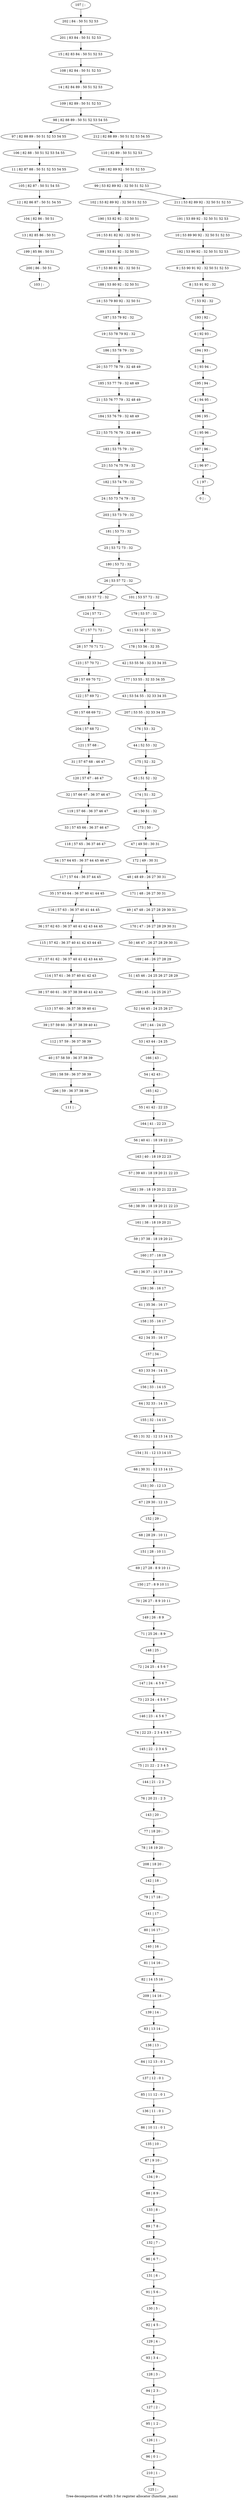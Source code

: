 digraph G {
graph [label="Tree-decomposition of width 3 for register allocator (function _main)"]
0[label="0 | : "];
1[label="1 | 97 : "];
2[label="2 | 96 97 : "];
3[label="3 | 95 96 : "];
4[label="4 | 94 95 : "];
5[label="5 | 93 94 : "];
6[label="6 | 92 93 : "];
7[label="7 | 53 92 : 32 "];
8[label="8 | 53 91 92 : 32 "];
9[label="9 | 53 90 91 92 : 32 50 51 52 53 "];
10[label="10 | 53 89 90 92 : 32 50 51 52 53 "];
11[label="11 | 82 87 88 : 50 51 52 53 54 55 "];
12[label="12 | 82 86 87 : 50 51 54 55 "];
13[label="13 | 82 85 86 : 50 51 "];
14[label="14 | 82 84 89 : 50 51 52 53 "];
15[label="15 | 82 83 84 : 50 51 52 53 "];
16[label="16 | 53 81 82 92 : 32 50 51 "];
17[label="17 | 53 80 81 92 : 32 50 51 "];
18[label="18 | 53 79 80 92 : 32 50 51 "];
19[label="19 | 53 78 79 92 : 32 "];
20[label="20 | 53 77 78 79 : 32 48 49 "];
21[label="21 | 53 76 77 79 : 32 48 49 "];
22[label="22 | 53 75 76 79 : 32 48 49 "];
23[label="23 | 53 74 75 79 : 32 "];
24[label="24 | 53 73 74 79 : 32 "];
25[label="25 | 53 72 73 : 32 "];
26[label="26 | 53 57 72 : 32 "];
27[label="27 | 57 71 72 : "];
28[label="28 | 57 70 71 72 : "];
29[label="29 | 57 69 70 72 : "];
30[label="30 | 57 68 69 72 : "];
31[label="31 | 57 67 68 : 46 47 "];
32[label="32 | 57 66 67 : 36 37 46 47 "];
33[label="33 | 57 65 66 : 36 37 46 47 "];
34[label="34 | 57 64 65 : 36 37 44 45 46 47 "];
35[label="35 | 57 63 64 : 36 37 40 41 44 45 "];
36[label="36 | 57 62 63 : 36 37 40 41 42 43 44 45 "];
37[label="37 | 57 61 62 : 36 37 40 41 42 43 44 45 "];
38[label="38 | 57 60 61 : 36 37 38 39 40 41 42 43 "];
39[label="39 | 57 59 60 : 36 37 38 39 40 41 "];
40[label="40 | 57 58 59 : 36 37 38 39 "];
41[label="41 | 53 56 57 : 32 35 "];
42[label="42 | 53 55 56 : 32 33 34 35 "];
43[label="43 | 53 54 55 : 32 33 34 35 "];
44[label="44 | 52 53 : 32 "];
45[label="45 | 51 52 : 32 "];
46[label="46 | 50 51 : 32 "];
47[label="47 | 49 50 : 30 31 "];
48[label="48 | 48 49 : 26 27 30 31 "];
49[label="49 | 47 48 : 26 27 28 29 30 31 "];
50[label="50 | 46 47 : 26 27 28 29 30 31 "];
51[label="51 | 45 46 : 24 25 26 27 28 29 "];
52[label="52 | 44 45 : 24 25 26 27 "];
53[label="53 | 43 44 : 24 25 "];
54[label="54 | 42 43 : "];
55[label="55 | 41 42 : 22 23 "];
56[label="56 | 40 41 : 18 19 22 23 "];
57[label="57 | 39 40 : 18 19 20 21 22 23 "];
58[label="58 | 38 39 : 18 19 20 21 22 23 "];
59[label="59 | 37 38 : 18 19 20 21 "];
60[label="60 | 36 37 : 16 17 18 19 "];
61[label="61 | 35 36 : 16 17 "];
62[label="62 | 34 35 : 16 17 "];
63[label="63 | 33 34 : 14 15 "];
64[label="64 | 32 33 : 14 15 "];
65[label="65 | 31 32 : 12 13 14 15 "];
66[label="66 | 30 31 : 12 13 14 15 "];
67[label="67 | 29 30 : 12 13 "];
68[label="68 | 28 29 : 10 11 "];
69[label="69 | 27 28 : 8 9 10 11 "];
70[label="70 | 26 27 : 8 9 10 11 "];
71[label="71 | 25 26 : 8 9 "];
72[label="72 | 24 25 : 4 5 6 7 "];
73[label="73 | 23 24 : 4 5 6 7 "];
74[label="74 | 22 23 : 2 3 4 5 6 7 "];
75[label="75 | 21 22 : 2 3 4 5 "];
76[label="76 | 20 21 : 2 3 "];
77[label="77 | 18 20 : "];
78[label="78 | 18 19 20 : "];
79[label="79 | 17 18 : "];
80[label="80 | 16 17 : "];
81[label="81 | 14 16 : "];
82[label="82 | 14 15 16 : "];
83[label="83 | 13 14 : "];
84[label="84 | 12 13 : 0 1 "];
85[label="85 | 11 12 : 0 1 "];
86[label="86 | 10 11 : 0 1 "];
87[label="87 | 9 10 : "];
88[label="88 | 8 9 : "];
89[label="89 | 7 8 : "];
90[label="90 | 6 7 : "];
91[label="91 | 5 6 : "];
92[label="92 | 4 5 : "];
93[label="93 | 3 4 : "];
94[label="94 | 2 3 : "];
95[label="95 | 1 2 : "];
96[label="96 | 0 1 : "];
97[label="97 | 82 88 89 : 50 51 52 53 54 55 "];
98[label="98 | 82 88 89 : 50 51 52 53 54 55 "];
99[label="99 | 53 82 89 92 : 32 50 51 52 53 "];
100[label="100 | 53 57 72 : 32 "];
101[label="101 | 53 57 72 : 32 "];
102[label="102 | 53 82 89 92 : 32 50 51 52 53 "];
103[label="103 | : "];
104[label="104 | 82 86 : 50 51 "];
105[label="105 | 82 87 : 50 51 54 55 "];
106[label="106 | 82 88 : 50 51 52 53 54 55 "];
107[label="107 | : "];
108[label="108 | 82 84 : 50 51 52 53 "];
109[label="109 | 82 89 : 50 51 52 53 "];
110[label="110 | 82 89 : 50 51 52 53 "];
111[label="111 | : "];
112[label="112 | 57 59 : 36 37 38 39 "];
113[label="113 | 57 60 : 36 37 38 39 40 41 "];
114[label="114 | 57 61 : 36 37 40 41 42 43 "];
115[label="115 | 57 62 : 36 37 40 41 42 43 44 45 "];
116[label="116 | 57 63 : 36 37 40 41 44 45 "];
117[label="117 | 57 64 : 36 37 44 45 "];
118[label="118 | 57 65 : 36 37 46 47 "];
119[label="119 | 57 66 : 36 37 46 47 "];
120[label="120 | 57 67 : 46 47 "];
121[label="121 | 57 68 : "];
122[label="122 | 57 69 72 : "];
123[label="123 | 57 70 72 : "];
124[label="124 | 57 72 : "];
125[label="125 | : "];
126[label="126 | 1 : "];
127[label="127 | 2 : "];
128[label="128 | 3 : "];
129[label="129 | 4 : "];
130[label="130 | 5 : "];
131[label="131 | 6 : "];
132[label="132 | 7 : "];
133[label="133 | 8 : "];
134[label="134 | 9 : "];
135[label="135 | 10 : "];
136[label="136 | 11 : 0 1 "];
137[label="137 | 12 : 0 1 "];
138[label="138 | 13 : "];
139[label="139 | 14 : "];
140[label="140 | 16 : "];
141[label="141 | 17 : "];
142[label="142 | 18 : "];
143[label="143 | 20 : "];
144[label="144 | 21 : 2 3 "];
145[label="145 | 22 : 2 3 4 5 "];
146[label="146 | 23 : 4 5 6 7 "];
147[label="147 | 24 : 4 5 6 7 "];
148[label="148 | 25 : "];
149[label="149 | 26 : 8 9 "];
150[label="150 | 27 : 8 9 10 11 "];
151[label="151 | 28 : 10 11 "];
152[label="152 | 29 : "];
153[label="153 | 30 : 12 13 "];
154[label="154 | 31 : 12 13 14 15 "];
155[label="155 | 32 : 14 15 "];
156[label="156 | 33 : 14 15 "];
157[label="157 | 34 : "];
158[label="158 | 35 : 16 17 "];
159[label="159 | 36 : 16 17 "];
160[label="160 | 37 : 18 19 "];
161[label="161 | 38 : 18 19 20 21 "];
162[label="162 | 39 : 18 19 20 21 22 23 "];
163[label="163 | 40 : 18 19 22 23 "];
164[label="164 | 41 : 22 23 "];
165[label="165 | 42 : "];
166[label="166 | 43 : "];
167[label="167 | 44 : 24 25 "];
168[label="168 | 45 : 24 25 26 27 "];
169[label="169 | 46 : 26 27 28 29 "];
170[label="170 | 47 : 26 27 28 29 30 31 "];
171[label="171 | 48 : 26 27 30 31 "];
172[label="172 | 49 : 30 31 "];
173[label="173 | 50 : "];
174[label="174 | 51 : 32 "];
175[label="175 | 52 : 32 "];
176[label="176 | 53 : 32 "];
177[label="177 | 53 55 : 32 33 34 35 "];
178[label="178 | 53 56 : 32 35 "];
179[label="179 | 53 57 : 32 "];
180[label="180 | 53 72 : 32 "];
181[label="181 | 53 73 : 32 "];
182[label="182 | 53 74 79 : 32 "];
183[label="183 | 53 75 79 : 32 "];
184[label="184 | 53 76 79 : 32 48 49 "];
185[label="185 | 53 77 79 : 32 48 49 "];
186[label="186 | 53 78 79 : 32 "];
187[label="187 | 53 79 92 : 32 "];
188[label="188 | 53 80 92 : 32 50 51 "];
189[label="189 | 53 81 92 : 32 50 51 "];
190[label="190 | 53 82 92 : 32 50 51 "];
191[label="191 | 53 89 92 : 32 50 51 52 53 "];
192[label="192 | 53 90 92 : 32 50 51 52 53 "];
193[label="193 | 92 : "];
194[label="194 | 93 : "];
195[label="195 | 94 : "];
196[label="196 | 95 : "];
197[label="197 | 96 : "];
198[label="198 | 82 89 92 : 50 51 52 53 "];
199[label="199 | 85 86 : 50 51 "];
200[label="200 | 86 : 50 51 "];
201[label="201 | 83 84 : 50 51 52 53 "];
202[label="202 | 84 : 50 51 52 53 "];
203[label="203 | 53 73 79 : 32 "];
204[label="204 | 57 68 72 : "];
205[label="205 | 58 59 : 36 37 38 39 "];
206[label="206 | 59 : 36 37 38 39 "];
207[label="207 | 53 55 : 32 33 34 35 "];
208[label="208 | 18 20 : "];
209[label="209 | 14 16 : "];
210[label="210 | 1 : "];
211[label="211 | 53 82 89 92 : 32 50 51 52 53 "];
212[label="212 | 82 88 89 : 50 51 52 53 54 55 "];
27->28 ;
77->78 ;
81->82 ;
26->100 ;
26->101 ;
104->13 ;
12->104 ;
105->12 ;
11->105 ;
106->11 ;
97->106 ;
112->40 ;
39->112 ;
113->39 ;
38->113 ;
114->38 ;
37->114 ;
115->37 ;
36->115 ;
116->36 ;
35->116 ;
117->35 ;
34->117 ;
118->34 ;
33->118 ;
119->33 ;
32->119 ;
120->32 ;
31->120 ;
121->31 ;
122->30 ;
29->122 ;
123->29 ;
28->123 ;
124->27 ;
100->124 ;
126->96 ;
95->126 ;
127->95 ;
94->127 ;
128->94 ;
93->128 ;
129->93 ;
92->129 ;
130->92 ;
91->130 ;
131->91 ;
90->131 ;
132->90 ;
89->132 ;
133->89 ;
88->133 ;
134->88 ;
87->134 ;
135->87 ;
86->135 ;
136->86 ;
85->136 ;
137->85 ;
84->137 ;
138->84 ;
83->138 ;
139->83 ;
140->81 ;
80->140 ;
141->80 ;
79->141 ;
142->79 ;
143->77 ;
76->143 ;
144->76 ;
75->144 ;
145->75 ;
74->145 ;
146->74 ;
73->146 ;
147->73 ;
72->147 ;
148->72 ;
71->148 ;
149->71 ;
70->149 ;
150->70 ;
69->150 ;
151->69 ;
68->151 ;
152->68 ;
67->152 ;
153->67 ;
66->153 ;
154->66 ;
65->154 ;
155->65 ;
64->155 ;
156->64 ;
63->156 ;
157->63 ;
62->157 ;
158->62 ;
61->158 ;
159->61 ;
60->159 ;
160->60 ;
59->160 ;
161->59 ;
58->161 ;
162->58 ;
57->162 ;
163->57 ;
56->163 ;
164->56 ;
55->164 ;
165->55 ;
54->165 ;
166->54 ;
53->166 ;
167->53 ;
52->167 ;
168->52 ;
51->168 ;
169->51 ;
50->169 ;
170->50 ;
49->170 ;
171->49 ;
48->171 ;
172->48 ;
47->172 ;
173->47 ;
46->173 ;
174->46 ;
45->174 ;
175->45 ;
44->175 ;
176->44 ;
177->43 ;
42->177 ;
178->42 ;
41->178 ;
179->41 ;
101->179 ;
180->26 ;
25->180 ;
181->25 ;
182->24 ;
23->182 ;
183->23 ;
22->183 ;
184->22 ;
21->184 ;
185->21 ;
20->185 ;
186->20 ;
19->186 ;
187->19 ;
18->187 ;
188->18 ;
17->188 ;
189->17 ;
16->189 ;
190->16 ;
102->190 ;
13->199 ;
200->103 ;
199->200 ;
203->181 ;
24->203 ;
204->121 ;
30->204 ;
40->205 ;
206->111 ;
205->206 ;
207->176 ;
43->207 ;
208->142 ;
78->208 ;
209->139 ;
82->209 ;
210->125 ;
96->210 ;
107->202 ;
202->201 ;
201->15 ;
15->108 ;
108->14 ;
14->109 ;
109->98 ;
110->198 ;
198->99 ;
191->10 ;
10->192 ;
192->9 ;
9->8 ;
8->7 ;
7->193 ;
193->6 ;
6->194 ;
194->5 ;
5->195 ;
195->4 ;
4->196 ;
196->3 ;
3->197 ;
197->2 ;
2->1 ;
1->0 ;
211->191 ;
212->110 ;
99->102 ;
99->211 ;
98->97 ;
98->212 ;
}
